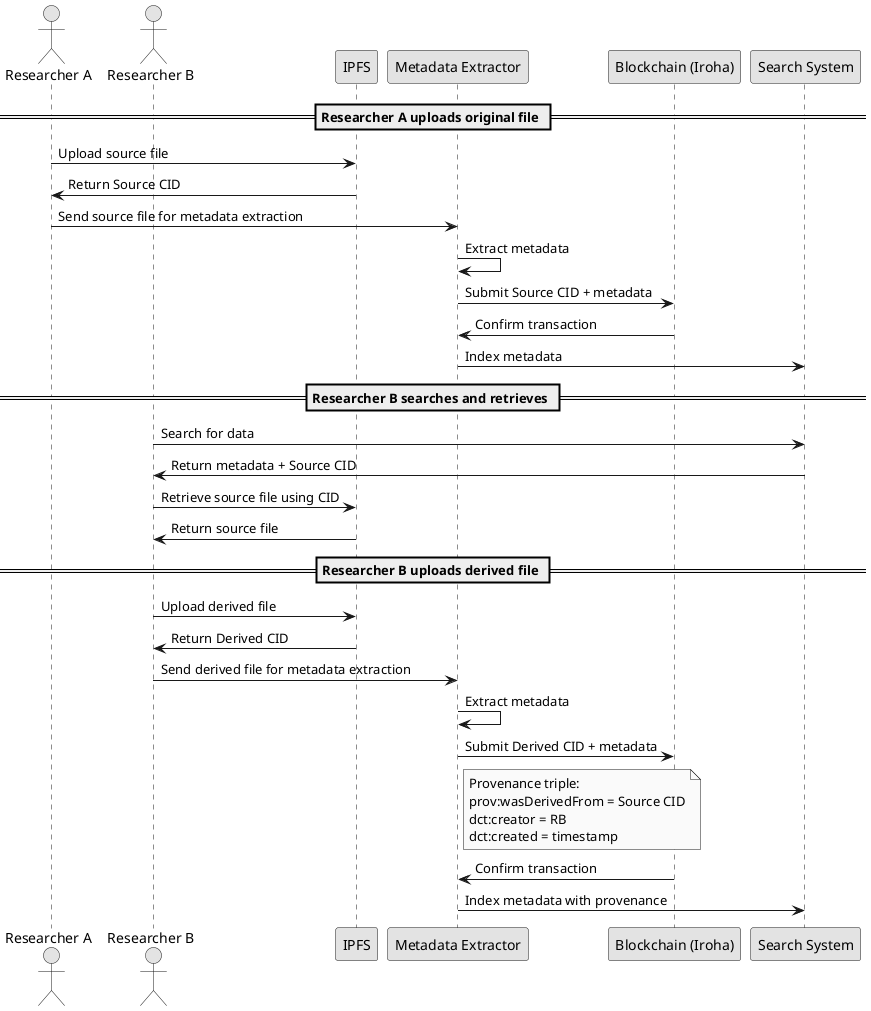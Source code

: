 @startuml
skinparam monochrome true
actor "Researcher A" as RA
actor "Researcher B" as RB
participant "IPFS" as IPFS
participant "Metadata Extractor" as ME
participant "Blockchain (Iroha)" as BC
participant "Search System" as Search

== Researcher A uploads original file ==
RA -> IPFS : Upload source file
IPFS -> RA : Return Source CID
RA -> ME : Send source file for metadata extraction
ME -> ME : Extract metadata
ME -> BC : Submit Source CID + metadata
BC -> ME : Confirm transaction
ME -> Search : Index metadata

== Researcher B searches and retrieves ==
RB -> Search : Search for data
Search -> RB : Return metadata + Source CID
RB -> IPFS : Retrieve source file using CID
IPFS -> RB : Return source file

== Researcher B uploads derived file ==
RB -> IPFS : Upload derived file
IPFS -> RB : Return Derived CID
RB -> ME : Send derived file for metadata extraction
ME -> ME : Extract metadata
ME -> BC : Submit Derived CID + metadata
note right of ME
  Provenance triple:
  prov:wasDerivedFrom = Source CID
  dct:creator = RB
  dct:created = timestamp
end note
BC -> ME : Confirm transaction
ME -> Search : Index metadata with provenance
@enduml
